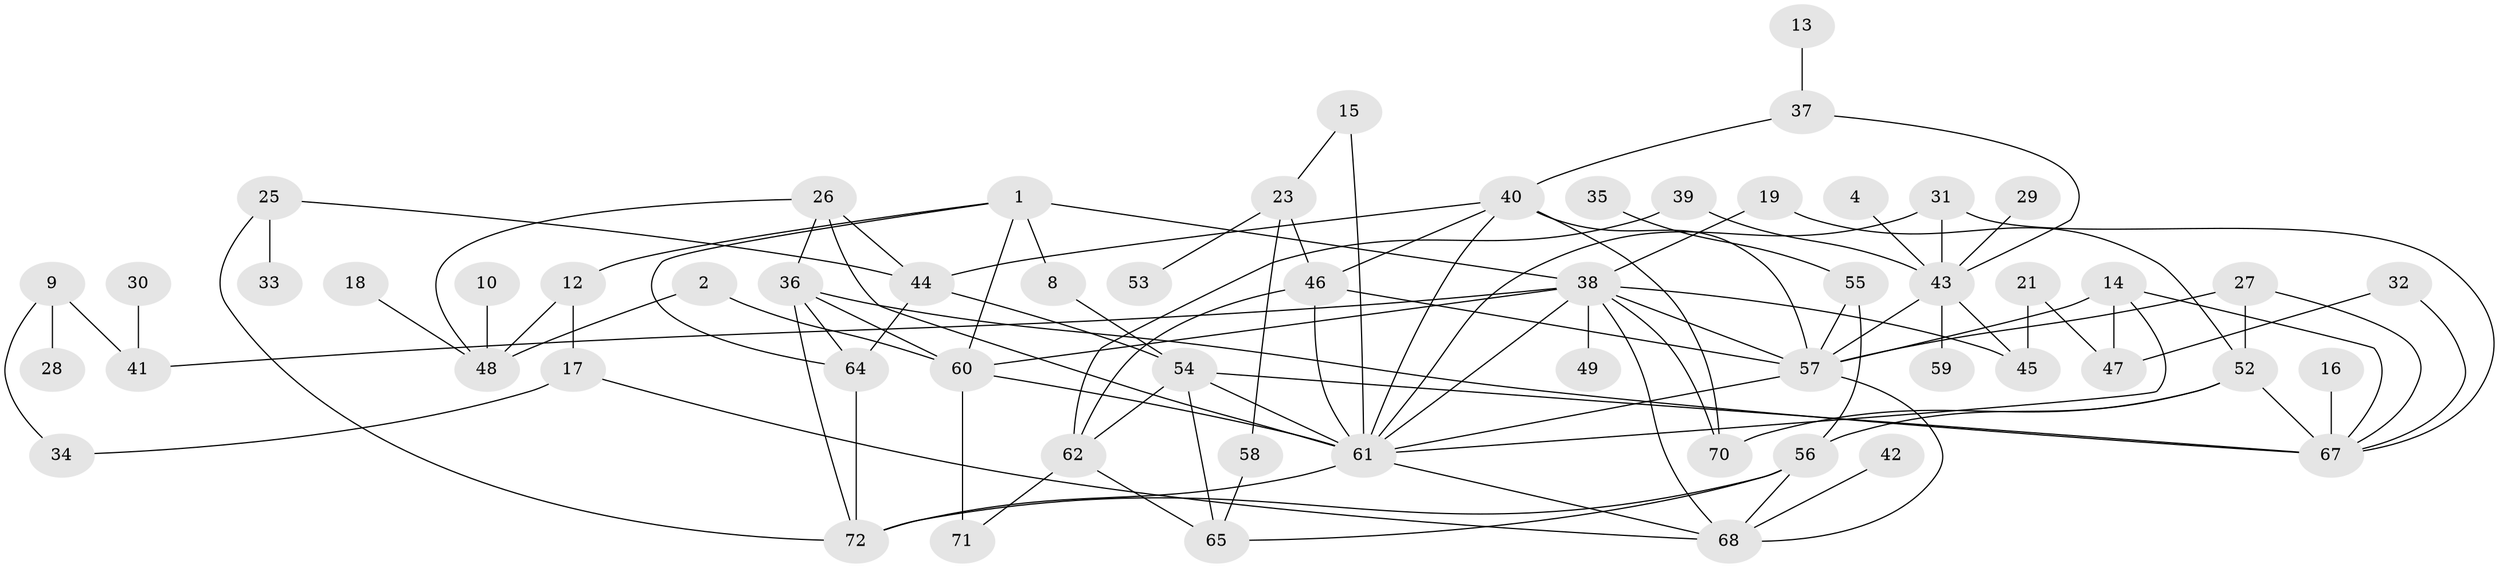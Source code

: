 // original degree distribution, {5: 0.055944055944055944, 3: 0.22377622377622378, 2: 0.24475524475524477, 1: 0.20279720279720279, 0: 0.08391608391608392, 4: 0.13286713286713286, 7: 0.02097902097902098, 8: 0.006993006993006993, 6: 0.027972027972027972}
// Generated by graph-tools (version 1.1) at 2025/49/03/09/25 03:49:06]
// undirected, 59 vertices, 103 edges
graph export_dot {
graph [start="1"]
  node [color=gray90,style=filled];
  1;
  2;
  4;
  8;
  9;
  10;
  12;
  13;
  14;
  15;
  16;
  17;
  18;
  19;
  21;
  23;
  25;
  26;
  27;
  28;
  29;
  30;
  31;
  32;
  33;
  34;
  35;
  36;
  37;
  38;
  39;
  40;
  41;
  42;
  43;
  44;
  45;
  46;
  47;
  48;
  49;
  52;
  53;
  54;
  55;
  56;
  57;
  58;
  59;
  60;
  61;
  62;
  64;
  65;
  67;
  68;
  70;
  71;
  72;
  1 -- 8 [weight=1.0];
  1 -- 12 [weight=1.0];
  1 -- 38 [weight=2.0];
  1 -- 60 [weight=1.0];
  1 -- 64 [weight=1.0];
  2 -- 48 [weight=1.0];
  2 -- 60 [weight=1.0];
  4 -- 43 [weight=1.0];
  8 -- 54 [weight=1.0];
  9 -- 28 [weight=1.0];
  9 -- 34 [weight=1.0];
  9 -- 41 [weight=1.0];
  10 -- 48 [weight=1.0];
  12 -- 17 [weight=1.0];
  12 -- 48 [weight=1.0];
  13 -- 37 [weight=1.0];
  14 -- 47 [weight=1.0];
  14 -- 57 [weight=1.0];
  14 -- 61 [weight=1.0];
  14 -- 67 [weight=1.0];
  15 -- 23 [weight=1.0];
  15 -- 61 [weight=1.0];
  16 -- 67 [weight=1.0];
  17 -- 34 [weight=1.0];
  17 -- 68 [weight=1.0];
  18 -- 48 [weight=1.0];
  19 -- 38 [weight=1.0];
  19 -- 52 [weight=1.0];
  21 -- 45 [weight=1.0];
  21 -- 47 [weight=1.0];
  23 -- 46 [weight=1.0];
  23 -- 53 [weight=1.0];
  23 -- 58 [weight=1.0];
  25 -- 33 [weight=1.0];
  25 -- 44 [weight=1.0];
  25 -- 72 [weight=1.0];
  26 -- 36 [weight=1.0];
  26 -- 44 [weight=1.0];
  26 -- 48 [weight=1.0];
  26 -- 61 [weight=1.0];
  27 -- 52 [weight=2.0];
  27 -- 57 [weight=1.0];
  27 -- 67 [weight=1.0];
  29 -- 43 [weight=1.0];
  30 -- 41 [weight=1.0];
  31 -- 43 [weight=1.0];
  31 -- 61 [weight=1.0];
  31 -- 67 [weight=1.0];
  32 -- 47 [weight=1.0];
  32 -- 67 [weight=1.0];
  35 -- 55 [weight=1.0];
  36 -- 60 [weight=1.0];
  36 -- 64 [weight=1.0];
  36 -- 67 [weight=1.0];
  36 -- 72 [weight=1.0];
  37 -- 40 [weight=1.0];
  37 -- 43 [weight=1.0];
  38 -- 41 [weight=1.0];
  38 -- 45 [weight=1.0];
  38 -- 49 [weight=1.0];
  38 -- 57 [weight=1.0];
  38 -- 60 [weight=1.0];
  38 -- 61 [weight=1.0];
  38 -- 68 [weight=1.0];
  38 -- 70 [weight=1.0];
  39 -- 43 [weight=1.0];
  39 -- 62 [weight=1.0];
  40 -- 44 [weight=1.0];
  40 -- 46 [weight=1.0];
  40 -- 57 [weight=2.0];
  40 -- 61 [weight=1.0];
  40 -- 70 [weight=1.0];
  42 -- 68 [weight=1.0];
  43 -- 45 [weight=1.0];
  43 -- 57 [weight=2.0];
  43 -- 59 [weight=1.0];
  44 -- 54 [weight=1.0];
  44 -- 64 [weight=1.0];
  46 -- 57 [weight=1.0];
  46 -- 61 [weight=1.0];
  46 -- 62 [weight=1.0];
  52 -- 56 [weight=1.0];
  52 -- 67 [weight=2.0];
  52 -- 70 [weight=1.0];
  54 -- 61 [weight=1.0];
  54 -- 62 [weight=1.0];
  54 -- 65 [weight=1.0];
  54 -- 67 [weight=1.0];
  55 -- 56 [weight=1.0];
  55 -- 57 [weight=1.0];
  56 -- 65 [weight=1.0];
  56 -- 68 [weight=1.0];
  56 -- 72 [weight=1.0];
  57 -- 61 [weight=1.0];
  57 -- 68 [weight=1.0];
  58 -- 65 [weight=1.0];
  60 -- 61 [weight=1.0];
  60 -- 71 [weight=2.0];
  61 -- 68 [weight=1.0];
  61 -- 72 [weight=1.0];
  62 -- 65 [weight=1.0];
  62 -- 71 [weight=1.0];
  64 -- 72 [weight=1.0];
}
